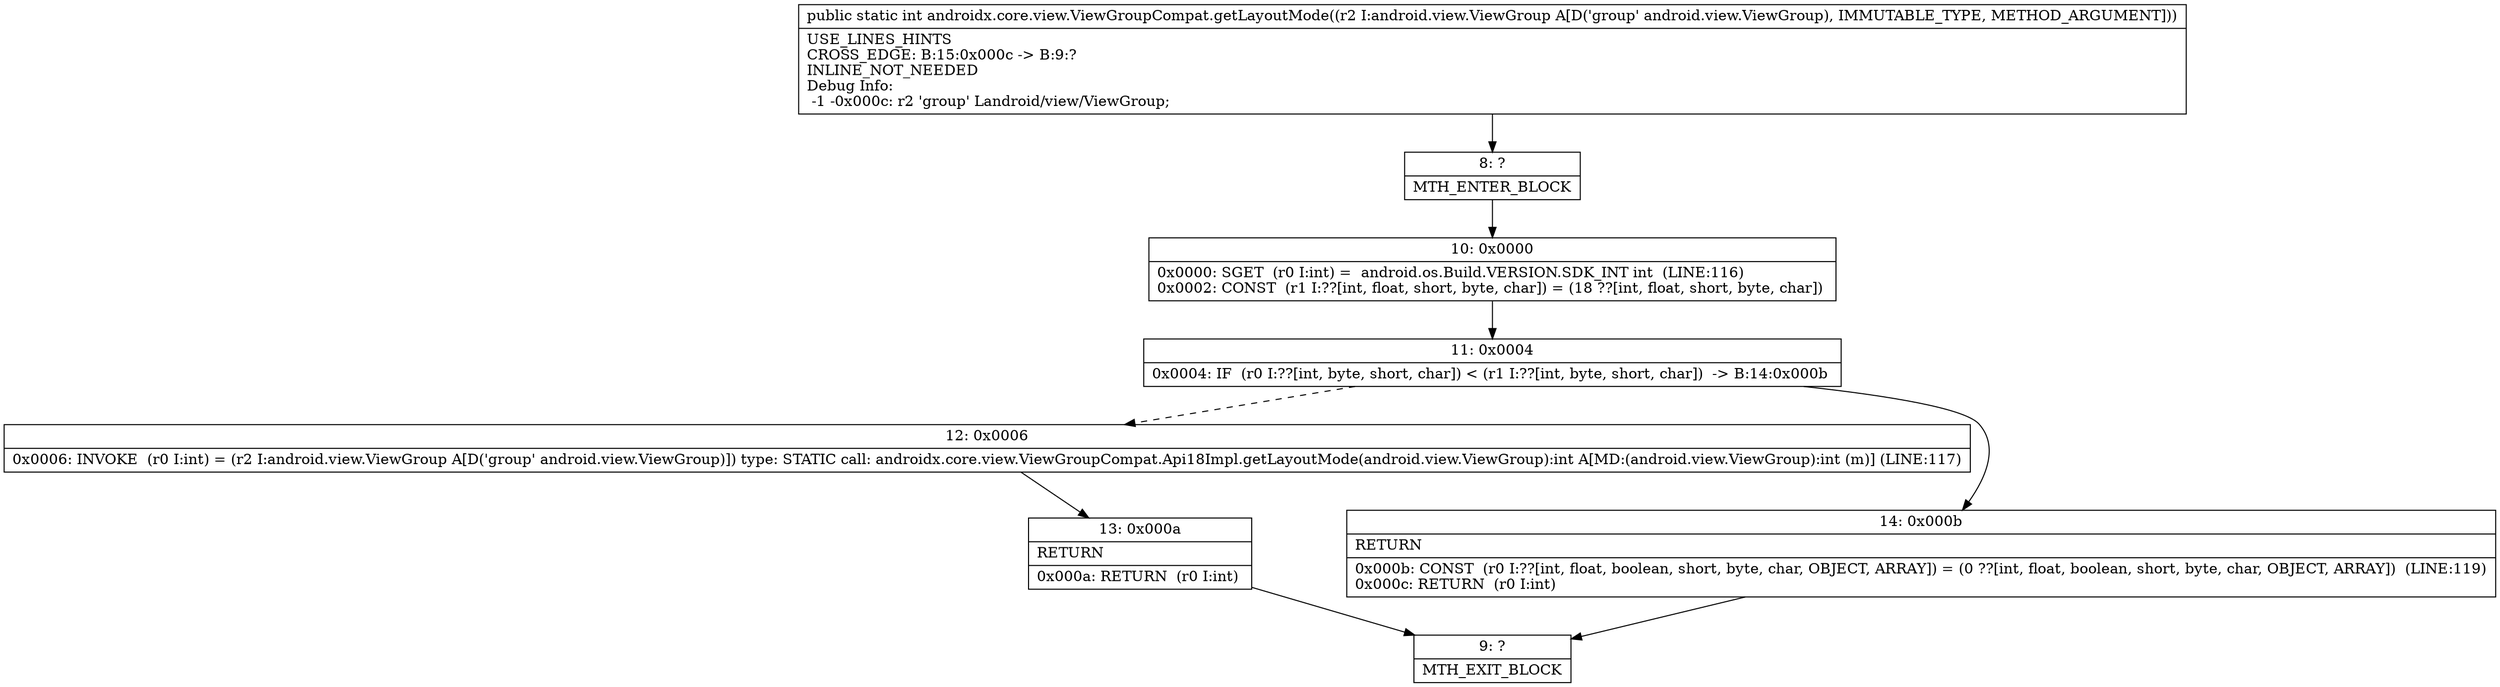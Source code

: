 digraph "CFG forandroidx.core.view.ViewGroupCompat.getLayoutMode(Landroid\/view\/ViewGroup;)I" {
Node_8 [shape=record,label="{8\:\ ?|MTH_ENTER_BLOCK\l}"];
Node_10 [shape=record,label="{10\:\ 0x0000|0x0000: SGET  (r0 I:int) =  android.os.Build.VERSION.SDK_INT int  (LINE:116)\l0x0002: CONST  (r1 I:??[int, float, short, byte, char]) = (18 ??[int, float, short, byte, char]) \l}"];
Node_11 [shape=record,label="{11\:\ 0x0004|0x0004: IF  (r0 I:??[int, byte, short, char]) \< (r1 I:??[int, byte, short, char])  \-\> B:14:0x000b \l}"];
Node_12 [shape=record,label="{12\:\ 0x0006|0x0006: INVOKE  (r0 I:int) = (r2 I:android.view.ViewGroup A[D('group' android.view.ViewGroup)]) type: STATIC call: androidx.core.view.ViewGroupCompat.Api18Impl.getLayoutMode(android.view.ViewGroup):int A[MD:(android.view.ViewGroup):int (m)] (LINE:117)\l}"];
Node_13 [shape=record,label="{13\:\ 0x000a|RETURN\l|0x000a: RETURN  (r0 I:int) \l}"];
Node_9 [shape=record,label="{9\:\ ?|MTH_EXIT_BLOCK\l}"];
Node_14 [shape=record,label="{14\:\ 0x000b|RETURN\l|0x000b: CONST  (r0 I:??[int, float, boolean, short, byte, char, OBJECT, ARRAY]) = (0 ??[int, float, boolean, short, byte, char, OBJECT, ARRAY])  (LINE:119)\l0x000c: RETURN  (r0 I:int) \l}"];
MethodNode[shape=record,label="{public static int androidx.core.view.ViewGroupCompat.getLayoutMode((r2 I:android.view.ViewGroup A[D('group' android.view.ViewGroup), IMMUTABLE_TYPE, METHOD_ARGUMENT]))  | USE_LINES_HINTS\lCROSS_EDGE: B:15:0x000c \-\> B:9:?\lINLINE_NOT_NEEDED\lDebug Info:\l  \-1 \-0x000c: r2 'group' Landroid\/view\/ViewGroup;\l}"];
MethodNode -> Node_8;Node_8 -> Node_10;
Node_10 -> Node_11;
Node_11 -> Node_12[style=dashed];
Node_11 -> Node_14;
Node_12 -> Node_13;
Node_13 -> Node_9;
Node_14 -> Node_9;
}


